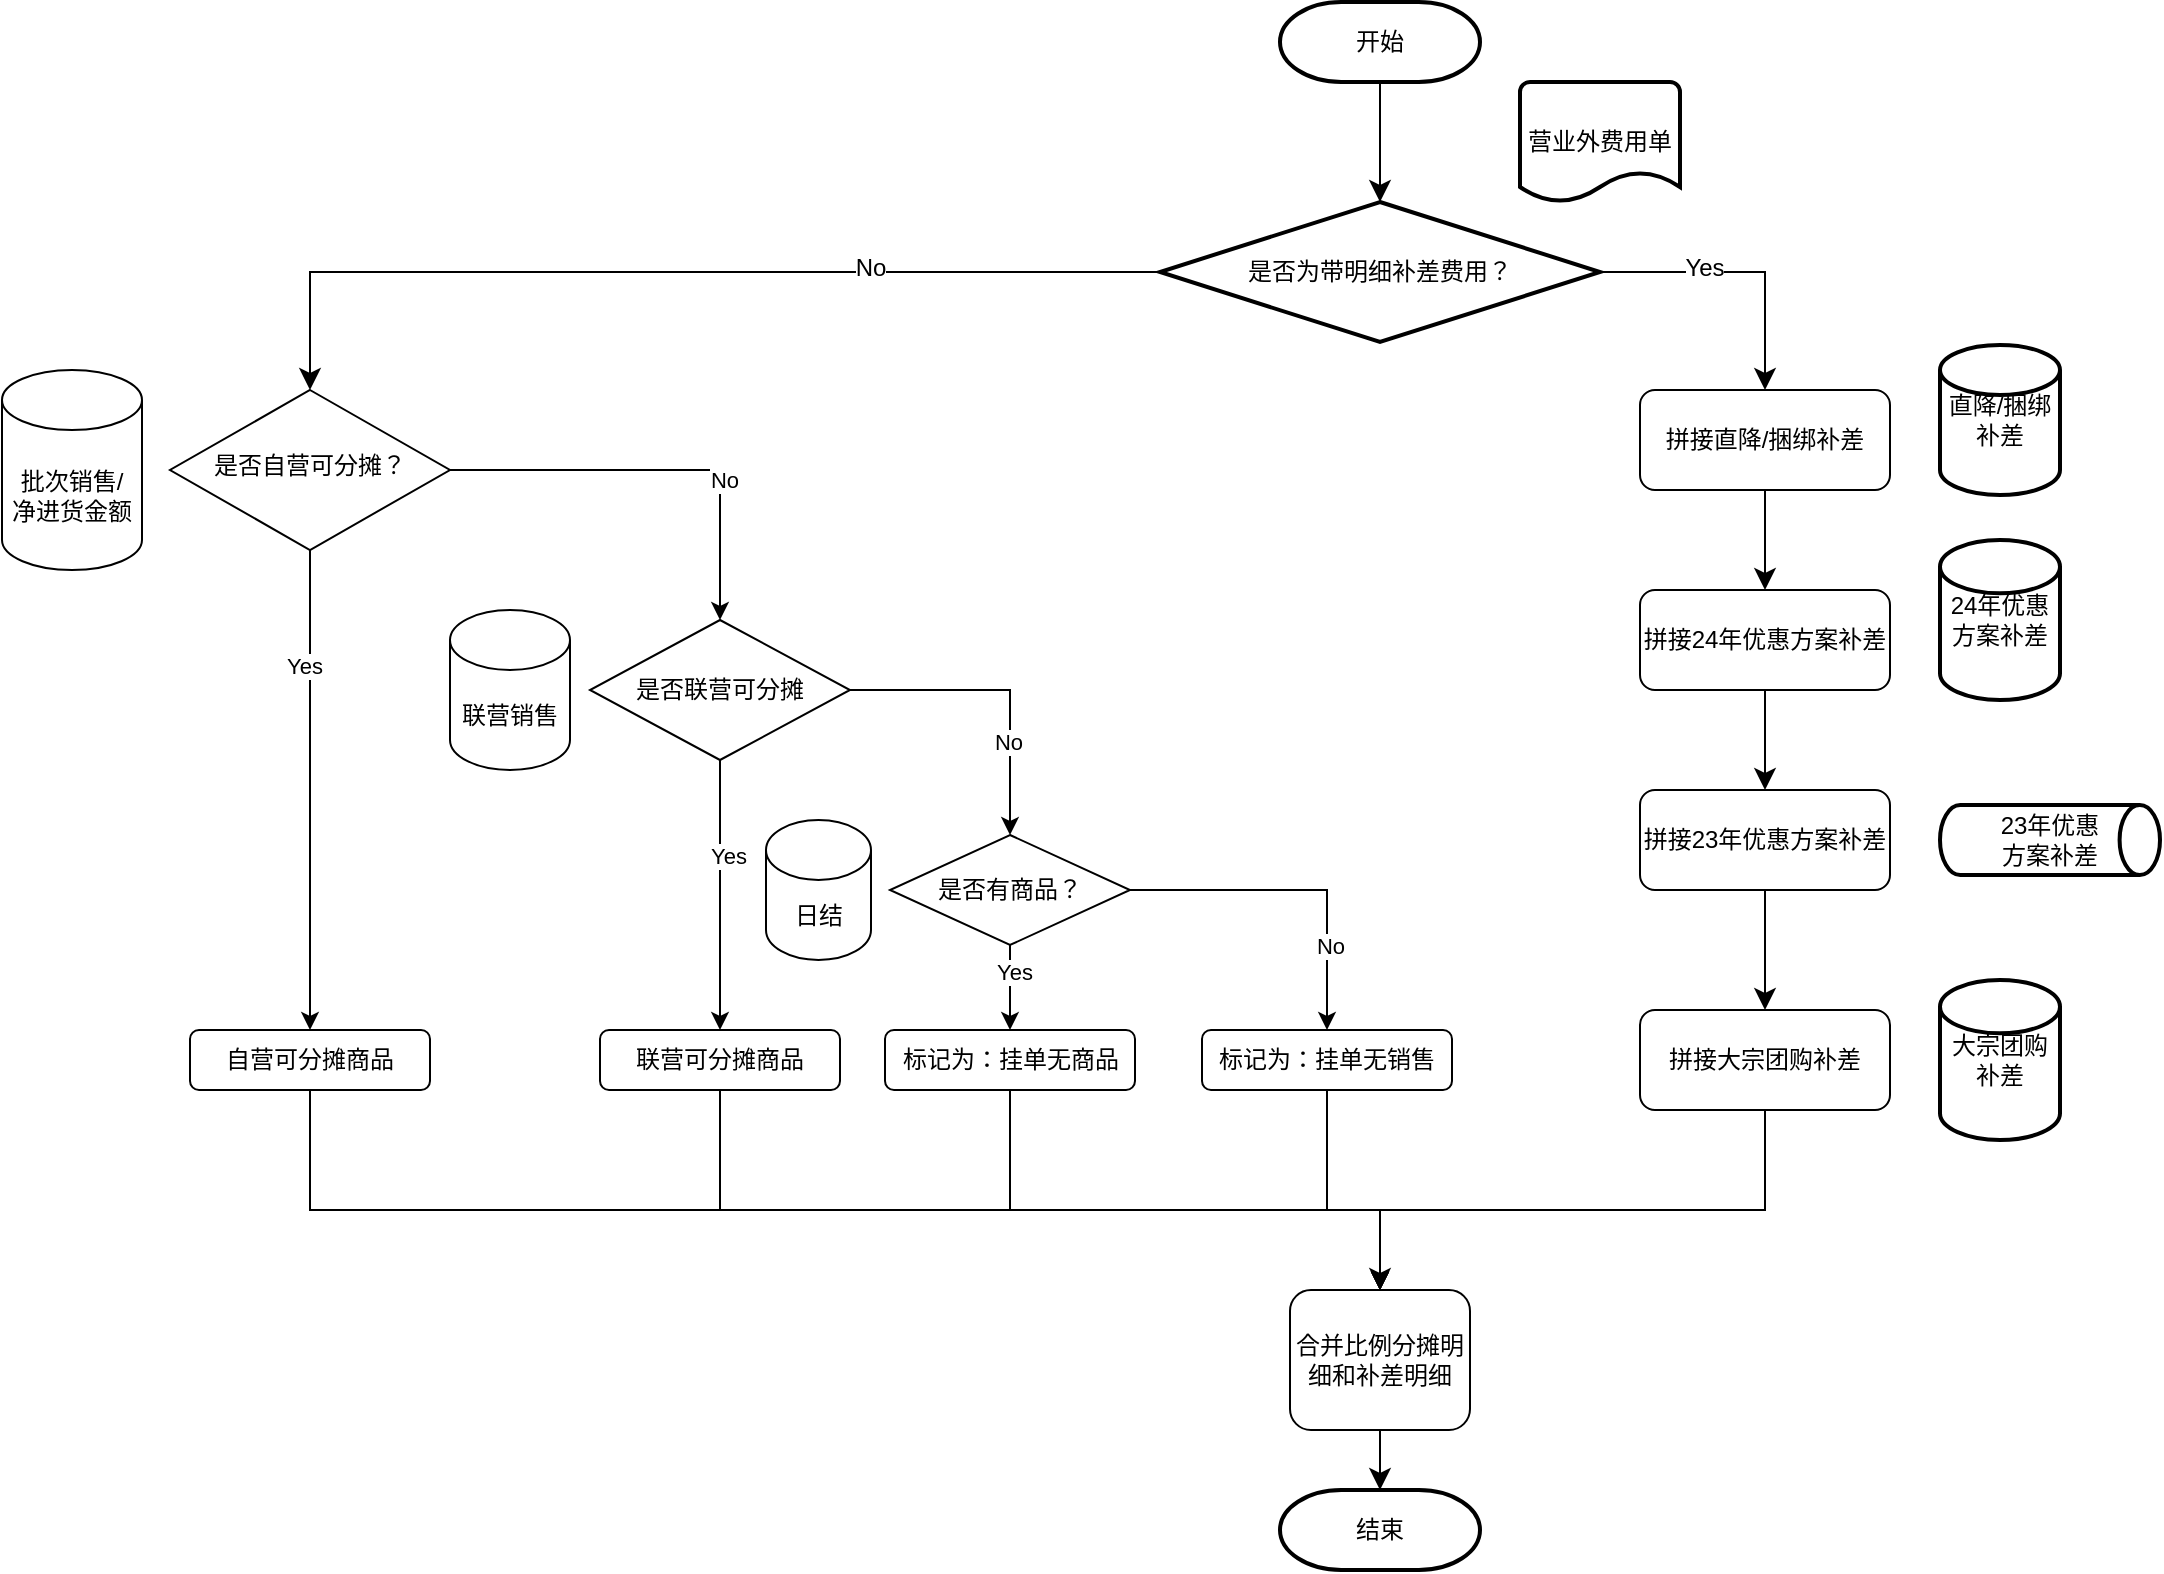 <mxfile version="24.8.8">
  <diagram id="C5RBs43oDa-KdzZeNtuy" name="Page-1">
    <mxGraphModel dx="1674" dy="877" grid="1" gridSize="10" guides="1" tooltips="1" connect="1" arrows="1" fold="1" page="1" pageScale="1" pageWidth="827" pageHeight="1169" math="0" shadow="0">
      <root>
        <mxCell id="WIyWlLk6GJQsqaUBKTNV-0" />
        <mxCell id="WIyWlLk6GJQsqaUBKTNV-1" parent="WIyWlLk6GJQsqaUBKTNV-0" />
        <mxCell id="p3PwDsmP71-3m6JrjDb_-6" value="" style="edgeStyle=orthogonalEdgeStyle;rounded=0;orthogonalLoop=1;jettySize=auto;html=1;" parent="WIyWlLk6GJQsqaUBKTNV-1" source="WIyWlLk6GJQsqaUBKTNV-6" target="p3PwDsmP71-3m6JrjDb_-4" edge="1">
          <mxGeometry relative="1" as="geometry" />
        </mxCell>
        <mxCell id="p3PwDsmP71-3m6JrjDb_-7" value="Yes" style="edgeLabel;html=1;align=center;verticalAlign=middle;resizable=0;points=[];" parent="p3PwDsmP71-3m6JrjDb_-6" vertex="1" connectable="0">
          <mxGeometry x="-0.52" y="-3" relative="1" as="geometry">
            <mxPoint as="offset" />
          </mxGeometry>
        </mxCell>
        <mxCell id="p3PwDsmP71-3m6JrjDb_-9" style="edgeStyle=orthogonalEdgeStyle;rounded=0;orthogonalLoop=1;jettySize=auto;html=1;exitX=1;exitY=0.5;exitDx=0;exitDy=0;entryX=0.5;entryY=0;entryDx=0;entryDy=0;" parent="WIyWlLk6GJQsqaUBKTNV-1" source="WIyWlLk6GJQsqaUBKTNV-6" target="p3PwDsmP71-3m6JrjDb_-8" edge="1">
          <mxGeometry relative="1" as="geometry" />
        </mxCell>
        <mxCell id="p3PwDsmP71-3m6JrjDb_-11" value="No" style="edgeLabel;html=1;align=center;verticalAlign=middle;resizable=0;points=[];" parent="p3PwDsmP71-3m6JrjDb_-9" vertex="1" connectable="0">
          <mxGeometry x="0.333" y="2" relative="1" as="geometry">
            <mxPoint as="offset" />
          </mxGeometry>
        </mxCell>
        <mxCell id="WIyWlLk6GJQsqaUBKTNV-6" value="是否自营可分摊？" style="rhombus;whiteSpace=wrap;html=1;shadow=0;fontFamily=Helvetica;fontSize=12;align=center;strokeWidth=1;spacing=6;spacingTop=-4;" parent="WIyWlLk6GJQsqaUBKTNV-1" vertex="1">
          <mxGeometry x="135" y="320" width="140" height="80" as="geometry" />
        </mxCell>
        <mxCell id="p3PwDsmP71-3m6JrjDb_-33" style="edgeStyle=orthogonalEdgeStyle;rounded=0;orthogonalLoop=1;jettySize=auto;html=1;exitX=0.5;exitY=1;exitDx=0;exitDy=0;entryX=0.5;entryY=0;entryDx=0;entryDy=0;" parent="WIyWlLk6GJQsqaUBKTNV-1" source="p3PwDsmP71-3m6JrjDb_-4" target="p3PwDsmP71-3m6JrjDb_-32" edge="1">
          <mxGeometry relative="1" as="geometry">
            <Array as="points">
              <mxPoint x="205" y="730" />
              <mxPoint x="740" y="730" />
            </Array>
          </mxGeometry>
        </mxCell>
        <mxCell id="p3PwDsmP71-3m6JrjDb_-4" value="自营可分摊商品" style="rounded=1;whiteSpace=wrap;html=1;" parent="WIyWlLk6GJQsqaUBKTNV-1" vertex="1">
          <mxGeometry x="145" y="640" width="120" height="30" as="geometry" />
        </mxCell>
        <mxCell id="p3PwDsmP71-3m6JrjDb_-13" style="edgeStyle=orthogonalEdgeStyle;rounded=0;orthogonalLoop=1;jettySize=auto;html=1;exitX=0.5;exitY=1;exitDx=0;exitDy=0;" parent="WIyWlLk6GJQsqaUBKTNV-1" source="p3PwDsmP71-3m6JrjDb_-8" target="p3PwDsmP71-3m6JrjDb_-12" edge="1">
          <mxGeometry relative="1" as="geometry" />
        </mxCell>
        <mxCell id="p3PwDsmP71-3m6JrjDb_-14" value="Yes" style="edgeLabel;html=1;align=center;verticalAlign=middle;resizable=0;points=[];" parent="p3PwDsmP71-3m6JrjDb_-13" vertex="1" connectable="0">
          <mxGeometry x="-0.289" y="4" relative="1" as="geometry">
            <mxPoint as="offset" />
          </mxGeometry>
        </mxCell>
        <mxCell id="p3PwDsmP71-3m6JrjDb_-19" style="edgeStyle=orthogonalEdgeStyle;rounded=0;orthogonalLoop=1;jettySize=auto;html=1;exitX=1;exitY=0.5;exitDx=0;exitDy=0;entryX=0.5;entryY=0;entryDx=0;entryDy=0;" parent="WIyWlLk6GJQsqaUBKTNV-1" source="p3PwDsmP71-3m6JrjDb_-8" target="p3PwDsmP71-3m6JrjDb_-18" edge="1">
          <mxGeometry relative="1" as="geometry" />
        </mxCell>
        <mxCell id="p3PwDsmP71-3m6JrjDb_-20" value="No" style="edgeLabel;html=1;align=center;verticalAlign=middle;resizable=0;points=[];" parent="p3PwDsmP71-3m6JrjDb_-19" vertex="1" connectable="0">
          <mxGeometry x="0.384" y="-1" relative="1" as="geometry">
            <mxPoint as="offset" />
          </mxGeometry>
        </mxCell>
        <mxCell id="p3PwDsmP71-3m6JrjDb_-8" value="是否联营可分摊" style="rhombus;whiteSpace=wrap;html=1;" parent="WIyWlLk6GJQsqaUBKTNV-1" vertex="1">
          <mxGeometry x="345" y="435" width="130" height="70" as="geometry" />
        </mxCell>
        <mxCell id="p3PwDsmP71-3m6JrjDb_-34" style="edgeStyle=orthogonalEdgeStyle;rounded=0;orthogonalLoop=1;jettySize=auto;html=1;exitX=0.5;exitY=1;exitDx=0;exitDy=0;entryX=0.5;entryY=0;entryDx=0;entryDy=0;" parent="WIyWlLk6GJQsqaUBKTNV-1" source="p3PwDsmP71-3m6JrjDb_-12" target="p3PwDsmP71-3m6JrjDb_-32" edge="1">
          <mxGeometry relative="1" as="geometry">
            <mxPoint x="471" y="760" as="targetPoint" />
            <Array as="points">
              <mxPoint x="410" y="730" />
              <mxPoint x="740" y="730" />
            </Array>
          </mxGeometry>
        </mxCell>
        <mxCell id="p3PwDsmP71-3m6JrjDb_-12" value="联营可分摊商品" style="rounded=1;whiteSpace=wrap;html=1;" parent="WIyWlLk6GJQsqaUBKTNV-1" vertex="1">
          <mxGeometry x="350" y="640" width="120" height="30" as="geometry" />
        </mxCell>
        <mxCell id="p3PwDsmP71-3m6JrjDb_-28" style="edgeStyle=orthogonalEdgeStyle;rounded=0;orthogonalLoop=1;jettySize=auto;html=1;exitX=1;exitY=0.5;exitDx=0;exitDy=0;entryX=0.5;entryY=0;entryDx=0;entryDy=0;" parent="WIyWlLk6GJQsqaUBKTNV-1" source="p3PwDsmP71-3m6JrjDb_-18" target="p3PwDsmP71-3m6JrjDb_-24" edge="1">
          <mxGeometry relative="1" as="geometry" />
        </mxCell>
        <mxCell id="p3PwDsmP71-3m6JrjDb_-39" value="No" style="edgeLabel;html=1;align=center;verticalAlign=middle;resizable=0;points=[];" parent="p3PwDsmP71-3m6JrjDb_-28" vertex="1" connectable="0">
          <mxGeometry x="0.501" y="1" relative="1" as="geometry">
            <mxPoint as="offset" />
          </mxGeometry>
        </mxCell>
        <mxCell id="p3PwDsmP71-3m6JrjDb_-29" value="" style="edgeStyle=orthogonalEdgeStyle;rounded=0;orthogonalLoop=1;jettySize=auto;html=1;" parent="WIyWlLk6GJQsqaUBKTNV-1" source="p3PwDsmP71-3m6JrjDb_-18" target="p3PwDsmP71-3m6JrjDb_-23" edge="1">
          <mxGeometry relative="1" as="geometry" />
        </mxCell>
        <mxCell id="p3PwDsmP71-3m6JrjDb_-38" value="Yes" style="edgeLabel;html=1;align=center;verticalAlign=middle;resizable=0;points=[];" parent="p3PwDsmP71-3m6JrjDb_-29" vertex="1" connectable="0">
          <mxGeometry x="-0.412" y="2" relative="1" as="geometry">
            <mxPoint y="1" as="offset" />
          </mxGeometry>
        </mxCell>
        <mxCell id="p3PwDsmP71-3m6JrjDb_-18" value="是否有商品？" style="rhombus;whiteSpace=wrap;html=1;" parent="WIyWlLk6GJQsqaUBKTNV-1" vertex="1">
          <mxGeometry x="495" y="542.5" width="120" height="55" as="geometry" />
        </mxCell>
        <mxCell id="p3PwDsmP71-3m6JrjDb_-35" style="edgeStyle=orthogonalEdgeStyle;rounded=0;orthogonalLoop=1;jettySize=auto;html=1;exitX=0.5;exitY=1;exitDx=0;exitDy=0;entryX=0.5;entryY=0;entryDx=0;entryDy=0;" parent="WIyWlLk6GJQsqaUBKTNV-1" source="p3PwDsmP71-3m6JrjDb_-23" target="p3PwDsmP71-3m6JrjDb_-32" edge="1">
          <mxGeometry relative="1" as="geometry">
            <Array as="points">
              <mxPoint x="555" y="730" />
              <mxPoint x="740" y="730" />
            </Array>
          </mxGeometry>
        </mxCell>
        <mxCell id="p3PwDsmP71-3m6JrjDb_-23" value="标记为：挂单无商品" style="rounded=1;whiteSpace=wrap;html=1;" parent="WIyWlLk6GJQsqaUBKTNV-1" vertex="1">
          <mxGeometry x="492.5" y="640" width="125" height="30" as="geometry" />
        </mxCell>
        <mxCell id="p3PwDsmP71-3m6JrjDb_-36" style="edgeStyle=orthogonalEdgeStyle;rounded=0;orthogonalLoop=1;jettySize=auto;html=1;exitX=0.5;exitY=1;exitDx=0;exitDy=0;entryX=0.5;entryY=0;entryDx=0;entryDy=0;" parent="WIyWlLk6GJQsqaUBKTNV-1" source="p3PwDsmP71-3m6JrjDb_-24" target="p3PwDsmP71-3m6JrjDb_-32" edge="1">
          <mxGeometry relative="1" as="geometry">
            <Array as="points">
              <mxPoint x="714" y="730" />
              <mxPoint x="740" y="730" />
            </Array>
          </mxGeometry>
        </mxCell>
        <mxCell id="p3PwDsmP71-3m6JrjDb_-24" value="标记为：挂单无销售" style="rounded=1;whiteSpace=wrap;html=1;" parent="WIyWlLk6GJQsqaUBKTNV-1" vertex="1">
          <mxGeometry x="651" y="640" width="125" height="30" as="geometry" />
        </mxCell>
        <mxCell id="cuTJXf23_0xr2EWPJ04x-45" style="edgeStyle=none;curved=1;rounded=0;orthogonalLoop=1;jettySize=auto;html=1;exitX=0.5;exitY=1;exitDx=0;exitDy=0;fontSize=12;startSize=8;endSize=8;" edge="1" parent="WIyWlLk6GJQsqaUBKTNV-1" source="p3PwDsmP71-3m6JrjDb_-32" target="cuTJXf23_0xr2EWPJ04x-44">
          <mxGeometry relative="1" as="geometry" />
        </mxCell>
        <mxCell id="p3PwDsmP71-3m6JrjDb_-32" value="合并比例分摊明细和补差明细" style="rounded=1;whiteSpace=wrap;html=1;" parent="WIyWlLk6GJQsqaUBKTNV-1" vertex="1">
          <mxGeometry x="695" y="770" width="90" height="70" as="geometry" />
        </mxCell>
        <mxCell id="-HyJnITgvamLCmjTLoUI-0" value="批次销售/&lt;br&gt;净进货金额" style="shape=cylinder3;whiteSpace=wrap;html=1;boundedLbl=1;backgroundOutline=1;size=15;" parent="WIyWlLk6GJQsqaUBKTNV-1" vertex="1">
          <mxGeometry x="51" y="310" width="70" height="100" as="geometry" />
        </mxCell>
        <mxCell id="-HyJnITgvamLCmjTLoUI-1" value="联营销售" style="shape=cylinder3;whiteSpace=wrap;html=1;boundedLbl=1;backgroundOutline=1;size=15;" parent="WIyWlLk6GJQsqaUBKTNV-1" vertex="1">
          <mxGeometry x="275" y="430" width="60" height="80" as="geometry" />
        </mxCell>
        <mxCell id="-HyJnITgvamLCmjTLoUI-2" value="日结" style="shape=cylinder3;whiteSpace=wrap;html=1;boundedLbl=1;backgroundOutline=1;size=15;" parent="WIyWlLk6GJQsqaUBKTNV-1" vertex="1">
          <mxGeometry x="433" y="535" width="52.5" height="70" as="geometry" />
        </mxCell>
        <mxCell id="cuTJXf23_0xr2EWPJ04x-11" style="edgeStyle=none;curved=1;rounded=0;orthogonalLoop=1;jettySize=auto;html=1;exitX=0.5;exitY=1;exitDx=0;exitDy=0;fontSize=12;startSize=8;endSize=8;" edge="1" parent="WIyWlLk6GJQsqaUBKTNV-1" target="cuTJXf23_0xr2EWPJ04x-10">
          <mxGeometry relative="1" as="geometry">
            <mxPoint x="740" y="166" as="sourcePoint" />
          </mxGeometry>
        </mxCell>
        <mxCell id="cuTJXf23_0xr2EWPJ04x-18" style="edgeStyle=orthogonalEdgeStyle;rounded=0;orthogonalLoop=1;jettySize=auto;html=1;exitX=1;exitY=0.5;exitDx=0;exitDy=0;exitPerimeter=0;fontSize=12;startSize=8;endSize=8;entryX=0.5;entryY=0;entryDx=0;entryDy=0;" edge="1" parent="WIyWlLk6GJQsqaUBKTNV-1" source="cuTJXf23_0xr2EWPJ04x-10" target="cuTJXf23_0xr2EWPJ04x-23">
          <mxGeometry relative="1" as="geometry">
            <mxPoint x="930" y="270" as="targetPoint" />
          </mxGeometry>
        </mxCell>
        <mxCell id="cuTJXf23_0xr2EWPJ04x-21" value="Yes" style="edgeLabel;html=1;align=center;verticalAlign=middle;resizable=0;points=[];fontSize=12;" vertex="1" connectable="0" parent="cuTJXf23_0xr2EWPJ04x-18">
          <mxGeometry x="-0.27" y="2" relative="1" as="geometry">
            <mxPoint as="offset" />
          </mxGeometry>
        </mxCell>
        <mxCell id="cuTJXf23_0xr2EWPJ04x-46" style="edgeStyle=orthogonalEdgeStyle;rounded=0;orthogonalLoop=1;jettySize=auto;html=1;entryX=0.5;entryY=0;entryDx=0;entryDy=0;fontSize=12;startSize=8;endSize=8;" edge="1" parent="WIyWlLk6GJQsqaUBKTNV-1" source="cuTJXf23_0xr2EWPJ04x-10" target="WIyWlLk6GJQsqaUBKTNV-6">
          <mxGeometry relative="1" as="geometry" />
        </mxCell>
        <mxCell id="cuTJXf23_0xr2EWPJ04x-47" value="No" style="edgeLabel;html=1;align=center;verticalAlign=middle;resizable=0;points=[];fontSize=12;" vertex="1" connectable="0" parent="cuTJXf23_0xr2EWPJ04x-46">
          <mxGeometry x="-0.401" y="-2" relative="1" as="geometry">
            <mxPoint as="offset" />
          </mxGeometry>
        </mxCell>
        <mxCell id="cuTJXf23_0xr2EWPJ04x-10" value="是否为带明细补差费用？" style="strokeWidth=2;html=1;shape=mxgraph.flowchart.decision;whiteSpace=wrap;" vertex="1" parent="WIyWlLk6GJQsqaUBKTNV-1">
          <mxGeometry x="630" y="226" width="220" height="70" as="geometry" />
        </mxCell>
        <mxCell id="cuTJXf23_0xr2EWPJ04x-33" style="edgeStyle=none;curved=1;rounded=0;orthogonalLoop=1;jettySize=auto;html=1;entryX=0.5;entryY=0;entryDx=0;entryDy=0;fontSize=12;startSize=8;endSize=8;" edge="1" parent="WIyWlLk6GJQsqaUBKTNV-1" source="cuTJXf23_0xr2EWPJ04x-23" target="cuTJXf23_0xr2EWPJ04x-32">
          <mxGeometry relative="1" as="geometry" />
        </mxCell>
        <mxCell id="cuTJXf23_0xr2EWPJ04x-23" value="拼接直降/捆绑补差" style="rounded=1;whiteSpace=wrap;html=1;" vertex="1" parent="WIyWlLk6GJQsqaUBKTNV-1">
          <mxGeometry x="870" y="320" width="125" height="50" as="geometry" />
        </mxCell>
        <mxCell id="cuTJXf23_0xr2EWPJ04x-26" value="23年优惠&lt;div&gt;方案补差&lt;/div&gt;" style="strokeWidth=2;html=1;shape=mxgraph.flowchart.direct_data;whiteSpace=wrap;" vertex="1" parent="WIyWlLk6GJQsqaUBKTNV-1">
          <mxGeometry x="1020" y="527.5" width="110" height="35" as="geometry" />
        </mxCell>
        <mxCell id="cuTJXf23_0xr2EWPJ04x-30" value="24年优惠方案补差" style="strokeWidth=2;html=1;shape=mxgraph.flowchart.database;whiteSpace=wrap;" vertex="1" parent="WIyWlLk6GJQsqaUBKTNV-1">
          <mxGeometry x="1020" y="395" width="60" height="80" as="geometry" />
        </mxCell>
        <mxCell id="cuTJXf23_0xr2EWPJ04x-31" value="大宗团购补差" style="strokeWidth=2;html=1;shape=mxgraph.flowchart.database;whiteSpace=wrap;" vertex="1" parent="WIyWlLk6GJQsqaUBKTNV-1">
          <mxGeometry x="1020" y="615" width="60" height="80" as="geometry" />
        </mxCell>
        <mxCell id="cuTJXf23_0xr2EWPJ04x-35" style="edgeStyle=none;curved=1;rounded=0;orthogonalLoop=1;jettySize=auto;html=1;fontSize=12;startSize=8;endSize=8;" edge="1" parent="WIyWlLk6GJQsqaUBKTNV-1" source="cuTJXf23_0xr2EWPJ04x-32" target="cuTJXf23_0xr2EWPJ04x-34">
          <mxGeometry relative="1" as="geometry" />
        </mxCell>
        <mxCell id="cuTJXf23_0xr2EWPJ04x-32" value="拼接24年优惠方案补差" style="rounded=1;whiteSpace=wrap;html=1;" vertex="1" parent="WIyWlLk6GJQsqaUBKTNV-1">
          <mxGeometry x="870" y="420" width="125" height="50" as="geometry" />
        </mxCell>
        <mxCell id="cuTJXf23_0xr2EWPJ04x-39" style="edgeStyle=none;curved=1;rounded=0;orthogonalLoop=1;jettySize=auto;html=1;entryX=0.5;entryY=0;entryDx=0;entryDy=0;fontSize=12;startSize=8;endSize=8;" edge="1" parent="WIyWlLk6GJQsqaUBKTNV-1" source="cuTJXf23_0xr2EWPJ04x-34" target="cuTJXf23_0xr2EWPJ04x-37">
          <mxGeometry relative="1" as="geometry" />
        </mxCell>
        <mxCell id="cuTJXf23_0xr2EWPJ04x-34" value="拼接23年优惠方案补差" style="rounded=1;whiteSpace=wrap;html=1;" vertex="1" parent="WIyWlLk6GJQsqaUBKTNV-1">
          <mxGeometry x="870" y="520" width="125" height="50" as="geometry" />
        </mxCell>
        <mxCell id="cuTJXf23_0xr2EWPJ04x-36" value="直降/捆绑补差" style="strokeWidth=2;html=1;shape=mxgraph.flowchart.database;whiteSpace=wrap;" vertex="1" parent="WIyWlLk6GJQsqaUBKTNV-1">
          <mxGeometry x="1020" y="297.5" width="60" height="75" as="geometry" />
        </mxCell>
        <mxCell id="cuTJXf23_0xr2EWPJ04x-40" style="edgeStyle=orthogonalEdgeStyle;rounded=0;orthogonalLoop=1;jettySize=auto;html=1;exitX=0.5;exitY=1;exitDx=0;exitDy=0;entryX=0.5;entryY=0;entryDx=0;entryDy=0;fontSize=12;startSize=8;endSize=8;" edge="1" parent="WIyWlLk6GJQsqaUBKTNV-1" source="cuTJXf23_0xr2EWPJ04x-37" target="p3PwDsmP71-3m6JrjDb_-32">
          <mxGeometry relative="1" as="geometry">
            <Array as="points">
              <mxPoint x="933" y="730" />
              <mxPoint x="740" y="730" />
            </Array>
          </mxGeometry>
        </mxCell>
        <mxCell id="cuTJXf23_0xr2EWPJ04x-37" value="拼接大宗团购补差" style="rounded=1;whiteSpace=wrap;html=1;" vertex="1" parent="WIyWlLk6GJQsqaUBKTNV-1">
          <mxGeometry x="870" y="630" width="125" height="50" as="geometry" />
        </mxCell>
        <mxCell id="cuTJXf23_0xr2EWPJ04x-41" value="营业外费用单" style="strokeWidth=2;html=1;shape=mxgraph.flowchart.document2;whiteSpace=wrap;size=0.25;" vertex="1" parent="WIyWlLk6GJQsqaUBKTNV-1">
          <mxGeometry x="810" y="166" width="80" height="60" as="geometry" />
        </mxCell>
        <mxCell id="cuTJXf23_0xr2EWPJ04x-42" value="开始" style="strokeWidth=2;html=1;shape=mxgraph.flowchart.terminator;whiteSpace=wrap;" vertex="1" parent="WIyWlLk6GJQsqaUBKTNV-1">
          <mxGeometry x="690" y="126" width="100" height="40" as="geometry" />
        </mxCell>
        <mxCell id="cuTJXf23_0xr2EWPJ04x-44" value="结束" style="strokeWidth=2;html=1;shape=mxgraph.flowchart.terminator;whiteSpace=wrap;" vertex="1" parent="WIyWlLk6GJQsqaUBKTNV-1">
          <mxGeometry x="690" y="870" width="100" height="40" as="geometry" />
        </mxCell>
      </root>
    </mxGraphModel>
  </diagram>
</mxfile>
